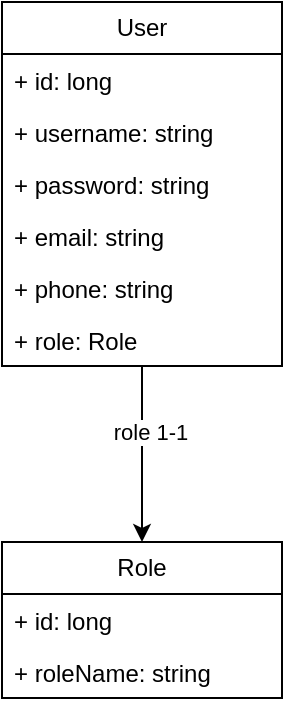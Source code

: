 <mxfile version="24.7.16">
  <diagram id="C5RBs43oDa-KdzZeNtuy" name="Page-1">
    <mxGraphModel dx="1050" dy="557" grid="1" gridSize="10" guides="1" tooltips="1" connect="1" arrows="1" fold="1" page="1" pageScale="1" pageWidth="827" pageHeight="1169" math="0" shadow="0">
      <root>
        <mxCell id="WIyWlLk6GJQsqaUBKTNV-0" />
        <mxCell id="WIyWlLk6GJQsqaUBKTNV-1" parent="WIyWlLk6GJQsqaUBKTNV-0" />
        <mxCell id="L7cyQitm_iqxCB0NQse8-13" style="edgeStyle=orthogonalEdgeStyle;rounded=0;orthogonalLoop=1;jettySize=auto;html=1;entryX=0.5;entryY=0;entryDx=0;entryDy=0;" edge="1" parent="WIyWlLk6GJQsqaUBKTNV-1" source="L7cyQitm_iqxCB0NQse8-0" target="L7cyQitm_iqxCB0NQse8-9">
          <mxGeometry relative="1" as="geometry" />
        </mxCell>
        <mxCell id="L7cyQitm_iqxCB0NQse8-14" value="role 1-1" style="edgeLabel;html=1;align=center;verticalAlign=middle;resizable=0;points=[];" vertex="1" connectable="0" parent="L7cyQitm_iqxCB0NQse8-13">
          <mxGeometry x="-0.25" y="4" relative="1" as="geometry">
            <mxPoint as="offset" />
          </mxGeometry>
        </mxCell>
        <mxCell id="L7cyQitm_iqxCB0NQse8-0" value="User" style="swimlane;fontStyle=0;childLayout=stackLayout;horizontal=1;startSize=26;fillColor=none;horizontalStack=0;resizeParent=1;resizeParentMax=0;resizeLast=0;collapsible=1;marginBottom=0;whiteSpace=wrap;html=1;" vertex="1" parent="WIyWlLk6GJQsqaUBKTNV-1">
          <mxGeometry x="110" y="110" width="140" height="182" as="geometry" />
        </mxCell>
        <mxCell id="L7cyQitm_iqxCB0NQse8-1" value="+ id: long" style="text;strokeColor=none;fillColor=none;align=left;verticalAlign=top;spacingLeft=4;spacingRight=4;overflow=hidden;rotatable=0;points=[[0,0.5],[1,0.5]];portConstraint=eastwest;whiteSpace=wrap;html=1;" vertex="1" parent="L7cyQitm_iqxCB0NQse8-0">
          <mxGeometry y="26" width="140" height="26" as="geometry" />
        </mxCell>
        <mxCell id="L7cyQitm_iqxCB0NQse8-3" value="+ username: string" style="text;strokeColor=none;fillColor=none;align=left;verticalAlign=top;spacingLeft=4;spacingRight=4;overflow=hidden;rotatable=0;points=[[0,0.5],[1,0.5]];portConstraint=eastwest;whiteSpace=wrap;html=1;" vertex="1" parent="L7cyQitm_iqxCB0NQse8-0">
          <mxGeometry y="52" width="140" height="26" as="geometry" />
        </mxCell>
        <mxCell id="L7cyQitm_iqxCB0NQse8-4" value="+ password: string" style="text;strokeColor=none;fillColor=none;align=left;verticalAlign=top;spacingLeft=4;spacingRight=4;overflow=hidden;rotatable=0;points=[[0,0.5],[1,0.5]];portConstraint=eastwest;whiteSpace=wrap;html=1;" vertex="1" parent="L7cyQitm_iqxCB0NQse8-0">
          <mxGeometry y="78" width="140" height="26" as="geometry" />
        </mxCell>
        <mxCell id="L7cyQitm_iqxCB0NQse8-5" value="+ email: string" style="text;strokeColor=none;fillColor=none;align=left;verticalAlign=top;spacingLeft=4;spacingRight=4;overflow=hidden;rotatable=0;points=[[0,0.5],[1,0.5]];portConstraint=eastwest;whiteSpace=wrap;html=1;" vertex="1" parent="L7cyQitm_iqxCB0NQse8-0">
          <mxGeometry y="104" width="140" height="26" as="geometry" />
        </mxCell>
        <mxCell id="L7cyQitm_iqxCB0NQse8-6" value="+ phone: string" style="text;strokeColor=none;fillColor=none;align=left;verticalAlign=top;spacingLeft=4;spacingRight=4;overflow=hidden;rotatable=0;points=[[0,0.5],[1,0.5]];portConstraint=eastwest;whiteSpace=wrap;html=1;" vertex="1" parent="L7cyQitm_iqxCB0NQse8-0">
          <mxGeometry y="130" width="140" height="26" as="geometry" />
        </mxCell>
        <mxCell id="L7cyQitm_iqxCB0NQse8-7" value="+ role: Role" style="text;strokeColor=none;fillColor=none;align=left;verticalAlign=top;spacingLeft=4;spacingRight=4;overflow=hidden;rotatable=0;points=[[0,0.5],[1,0.5]];portConstraint=eastwest;whiteSpace=wrap;html=1;" vertex="1" parent="L7cyQitm_iqxCB0NQse8-0">
          <mxGeometry y="156" width="140" height="26" as="geometry" />
        </mxCell>
        <mxCell id="L7cyQitm_iqxCB0NQse8-9" value="Role" style="swimlane;fontStyle=0;childLayout=stackLayout;horizontal=1;startSize=26;fillColor=none;horizontalStack=0;resizeParent=1;resizeParentMax=0;resizeLast=0;collapsible=1;marginBottom=0;whiteSpace=wrap;html=1;" vertex="1" parent="WIyWlLk6GJQsqaUBKTNV-1">
          <mxGeometry x="110" y="380" width="140" height="78" as="geometry" />
        </mxCell>
        <mxCell id="L7cyQitm_iqxCB0NQse8-10" value="+ id: long" style="text;strokeColor=none;fillColor=none;align=left;verticalAlign=top;spacingLeft=4;spacingRight=4;overflow=hidden;rotatable=0;points=[[0,0.5],[1,0.5]];portConstraint=eastwest;whiteSpace=wrap;html=1;" vertex="1" parent="L7cyQitm_iqxCB0NQse8-9">
          <mxGeometry y="26" width="140" height="26" as="geometry" />
        </mxCell>
        <mxCell id="L7cyQitm_iqxCB0NQse8-11" value="+ roleName: string" style="text;strokeColor=none;fillColor=none;align=left;verticalAlign=top;spacingLeft=4;spacingRight=4;overflow=hidden;rotatable=0;points=[[0,0.5],[1,0.5]];portConstraint=eastwest;whiteSpace=wrap;html=1;" vertex="1" parent="L7cyQitm_iqxCB0NQse8-9">
          <mxGeometry y="52" width="140" height="26" as="geometry" />
        </mxCell>
      </root>
    </mxGraphModel>
  </diagram>
</mxfile>
